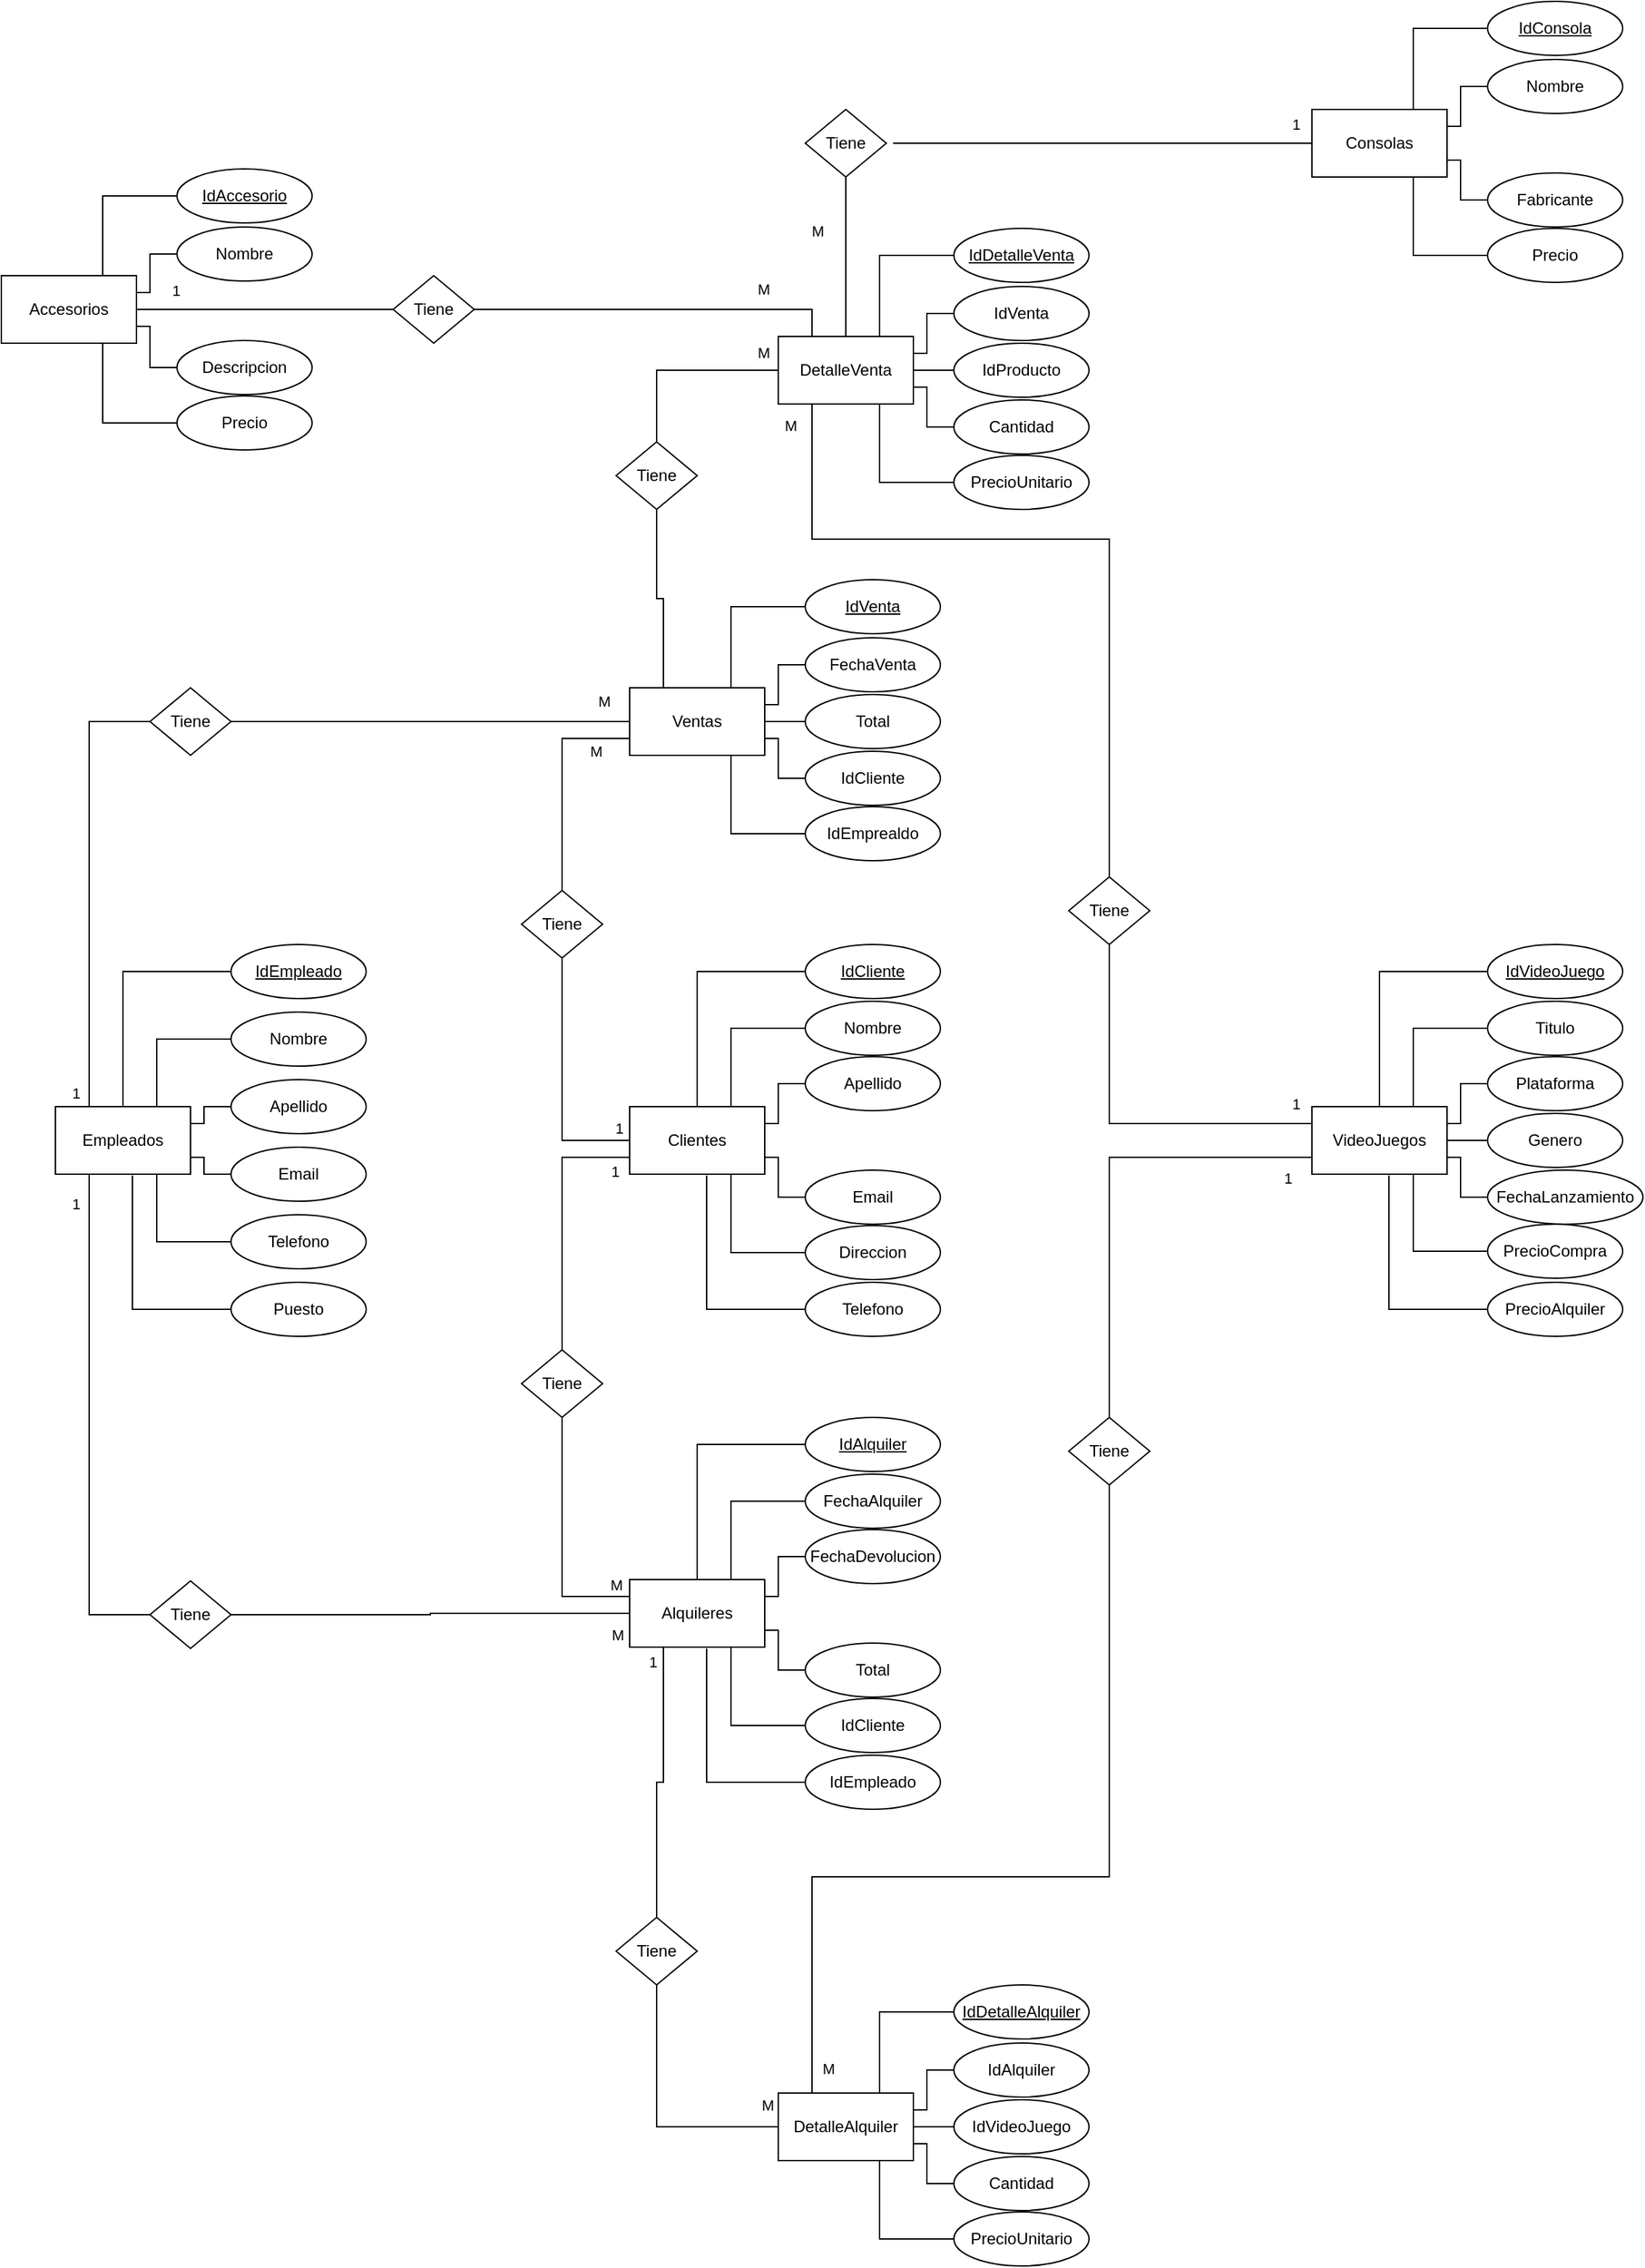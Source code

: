 <mxfile version="24.5.4" type="github">
  <diagram name="Page-1" id="HDUYternmEE53FVkPrBE">
    <mxGraphModel dx="1660" dy="2146" grid="1" gridSize="10" guides="1" tooltips="1" connect="1" arrows="1" fold="1" page="1" pageScale="1" pageWidth="850" pageHeight="1100" math="0" shadow="0">
      <root>
        <mxCell id="0" />
        <mxCell id="1" parent="0" />
        <mxCell id="rvdNsr6SjXjmo23a4Hiu-153" style="edgeStyle=orthogonalEdgeStyle;rounded=0;orthogonalLoop=1;jettySize=auto;html=1;exitX=0.25;exitY=0;exitDx=0;exitDy=0;entryX=0;entryY=0.5;entryDx=0;entryDy=0;endArrow=none;endFill=0;" edge="1" parent="1" source="rvdNsr6SjXjmo23a4Hiu-1" target="rvdNsr6SjXjmo23a4Hiu-150">
          <mxGeometry relative="1" as="geometry" />
        </mxCell>
        <mxCell id="rvdNsr6SjXjmo23a4Hiu-154" value="1" style="edgeLabel;html=1;align=center;verticalAlign=middle;resizable=0;points=[];" vertex="1" connectable="0" parent="rvdNsr6SjXjmo23a4Hiu-153">
          <mxGeometry x="-0.826" relative="1" as="geometry">
            <mxPoint x="-10" y="18" as="offset" />
          </mxGeometry>
        </mxCell>
        <mxCell id="rvdNsr6SjXjmo23a4Hiu-160" style="edgeStyle=orthogonalEdgeStyle;rounded=0;orthogonalLoop=1;jettySize=auto;html=1;exitX=0.25;exitY=1;exitDx=0;exitDy=0;entryX=0;entryY=0.5;entryDx=0;entryDy=0;endArrow=none;endFill=0;" edge="1" parent="1" source="rvdNsr6SjXjmo23a4Hiu-1" target="rvdNsr6SjXjmo23a4Hiu-159">
          <mxGeometry relative="1" as="geometry" />
        </mxCell>
        <mxCell id="rvdNsr6SjXjmo23a4Hiu-1" value="Empleados" style="html=1;dashed=0;whiteSpace=wrap;" vertex="1" parent="1">
          <mxGeometry x="300" y="38" width="100" height="50" as="geometry" />
        </mxCell>
        <mxCell id="rvdNsr6SjXjmo23a4Hiu-21" style="edgeStyle=orthogonalEdgeStyle;rounded=0;orthogonalLoop=1;jettySize=auto;html=1;exitX=0;exitY=0.5;exitDx=0;exitDy=0;endArrow=none;endFill=0;" edge="1" parent="1" source="rvdNsr6SjXjmo23a4Hiu-14" target="rvdNsr6SjXjmo23a4Hiu-1">
          <mxGeometry relative="1" as="geometry" />
        </mxCell>
        <mxCell id="rvdNsr6SjXjmo23a4Hiu-14" value="IdEmpleado" style="ellipse;whiteSpace=wrap;html=1;align=center;fontStyle=4;" vertex="1" parent="1">
          <mxGeometry x="430" y="-82" width="100" height="40" as="geometry" />
        </mxCell>
        <mxCell id="rvdNsr6SjXjmo23a4Hiu-22" style="edgeStyle=orthogonalEdgeStyle;rounded=0;orthogonalLoop=1;jettySize=auto;html=1;entryX=0.75;entryY=0;entryDx=0;entryDy=0;endArrow=none;endFill=0;" edge="1" parent="1" source="rvdNsr6SjXjmo23a4Hiu-15" target="rvdNsr6SjXjmo23a4Hiu-1">
          <mxGeometry relative="1" as="geometry" />
        </mxCell>
        <mxCell id="rvdNsr6SjXjmo23a4Hiu-15" value="Nombre" style="ellipse;whiteSpace=wrap;html=1;align=center;" vertex="1" parent="1">
          <mxGeometry x="430" y="-32" width="100" height="40" as="geometry" />
        </mxCell>
        <mxCell id="rvdNsr6SjXjmo23a4Hiu-23" style="edgeStyle=orthogonalEdgeStyle;rounded=0;orthogonalLoop=1;jettySize=auto;html=1;entryX=1;entryY=0.25;entryDx=0;entryDy=0;endArrow=none;endFill=0;" edge="1" parent="1" source="rvdNsr6SjXjmo23a4Hiu-16" target="rvdNsr6SjXjmo23a4Hiu-1">
          <mxGeometry relative="1" as="geometry" />
        </mxCell>
        <mxCell id="rvdNsr6SjXjmo23a4Hiu-16" value="Apellido" style="ellipse;whiteSpace=wrap;html=1;align=center;" vertex="1" parent="1">
          <mxGeometry x="430" y="18" width="100" height="40" as="geometry" />
        </mxCell>
        <mxCell id="rvdNsr6SjXjmo23a4Hiu-24" style="edgeStyle=orthogonalEdgeStyle;rounded=0;orthogonalLoop=1;jettySize=auto;html=1;entryX=1;entryY=0.75;entryDx=0;entryDy=0;endArrow=none;endFill=0;" edge="1" parent="1" source="rvdNsr6SjXjmo23a4Hiu-17" target="rvdNsr6SjXjmo23a4Hiu-1">
          <mxGeometry relative="1" as="geometry" />
        </mxCell>
        <mxCell id="rvdNsr6SjXjmo23a4Hiu-17" value="Email" style="ellipse;whiteSpace=wrap;html=1;align=center;" vertex="1" parent="1">
          <mxGeometry x="430" y="68" width="100" height="40" as="geometry" />
        </mxCell>
        <mxCell id="rvdNsr6SjXjmo23a4Hiu-18" value="Puesto" style="ellipse;whiteSpace=wrap;html=1;align=center;" vertex="1" parent="1">
          <mxGeometry x="430" y="168" width="100" height="40" as="geometry" />
        </mxCell>
        <mxCell id="rvdNsr6SjXjmo23a4Hiu-25" style="edgeStyle=orthogonalEdgeStyle;rounded=0;orthogonalLoop=1;jettySize=auto;html=1;entryX=0.75;entryY=1;entryDx=0;entryDy=0;endArrow=none;endFill=0;" edge="1" parent="1" source="rvdNsr6SjXjmo23a4Hiu-20" target="rvdNsr6SjXjmo23a4Hiu-1">
          <mxGeometry relative="1" as="geometry" />
        </mxCell>
        <mxCell id="rvdNsr6SjXjmo23a4Hiu-20" value="Telefono" style="ellipse;whiteSpace=wrap;html=1;align=center;" vertex="1" parent="1">
          <mxGeometry x="430" y="118" width="100" height="40" as="geometry" />
        </mxCell>
        <mxCell id="rvdNsr6SjXjmo23a4Hiu-26" style="edgeStyle=orthogonalEdgeStyle;rounded=0;orthogonalLoop=1;jettySize=auto;html=1;entryX=0.57;entryY=1.02;entryDx=0;entryDy=0;entryPerimeter=0;endArrow=none;endFill=0;" edge="1" parent="1" source="rvdNsr6SjXjmo23a4Hiu-18" target="rvdNsr6SjXjmo23a4Hiu-1">
          <mxGeometry relative="1" as="geometry" />
        </mxCell>
        <mxCell id="rvdNsr6SjXjmo23a4Hiu-138" style="edgeStyle=orthogonalEdgeStyle;rounded=0;orthogonalLoop=1;jettySize=auto;html=1;entryX=0.5;entryY=1;entryDx=0;entryDy=0;endArrow=none;endFill=0;" edge="1" parent="1" source="rvdNsr6SjXjmo23a4Hiu-27" target="rvdNsr6SjXjmo23a4Hiu-136">
          <mxGeometry relative="1" as="geometry" />
        </mxCell>
        <mxCell id="rvdNsr6SjXjmo23a4Hiu-144" style="edgeStyle=orthogonalEdgeStyle;rounded=0;orthogonalLoop=1;jettySize=auto;html=1;entryX=0.5;entryY=0;entryDx=0;entryDy=0;endArrow=none;endFill=0;exitX=0;exitY=0.75;exitDx=0;exitDy=0;" edge="1" parent="1" source="rvdNsr6SjXjmo23a4Hiu-27" target="rvdNsr6SjXjmo23a4Hiu-143">
          <mxGeometry relative="1" as="geometry" />
        </mxCell>
        <mxCell id="rvdNsr6SjXjmo23a4Hiu-146" value="&lt;div&gt;1&lt;/div&gt;" style="edgeLabel;html=1;align=center;verticalAlign=middle;resizable=0;points=[];" vertex="1" connectable="0" parent="rvdNsr6SjXjmo23a4Hiu-144">
          <mxGeometry x="-0.738" y="2" relative="1" as="geometry">
            <mxPoint x="17" y="-24" as="offset" />
          </mxGeometry>
        </mxCell>
        <mxCell id="rvdNsr6SjXjmo23a4Hiu-27" value="Clientes" style="html=1;dashed=0;whiteSpace=wrap;" vertex="1" parent="1">
          <mxGeometry x="725" y="38" width="100" height="50" as="geometry" />
        </mxCell>
        <mxCell id="rvdNsr6SjXjmo23a4Hiu-28" style="edgeStyle=orthogonalEdgeStyle;rounded=0;orthogonalLoop=1;jettySize=auto;html=1;exitX=0;exitY=0.5;exitDx=0;exitDy=0;endArrow=none;endFill=0;" edge="1" parent="1" source="rvdNsr6SjXjmo23a4Hiu-29" target="rvdNsr6SjXjmo23a4Hiu-27">
          <mxGeometry relative="1" as="geometry" />
        </mxCell>
        <mxCell id="rvdNsr6SjXjmo23a4Hiu-29" value="IdCliente" style="ellipse;whiteSpace=wrap;html=1;align=center;fontStyle=4;" vertex="1" parent="1">
          <mxGeometry x="855" y="-82" width="100" height="40" as="geometry" />
        </mxCell>
        <mxCell id="rvdNsr6SjXjmo23a4Hiu-30" style="edgeStyle=orthogonalEdgeStyle;rounded=0;orthogonalLoop=1;jettySize=auto;html=1;entryX=0.75;entryY=0;entryDx=0;entryDy=0;endArrow=none;endFill=0;" edge="1" parent="1" source="rvdNsr6SjXjmo23a4Hiu-31" target="rvdNsr6SjXjmo23a4Hiu-27">
          <mxGeometry relative="1" as="geometry" />
        </mxCell>
        <mxCell id="rvdNsr6SjXjmo23a4Hiu-31" value="Nombre" style="ellipse;whiteSpace=wrap;html=1;align=center;" vertex="1" parent="1">
          <mxGeometry x="855" y="-40" width="100" height="40" as="geometry" />
        </mxCell>
        <mxCell id="rvdNsr6SjXjmo23a4Hiu-32" style="edgeStyle=orthogonalEdgeStyle;rounded=0;orthogonalLoop=1;jettySize=auto;html=1;entryX=1;entryY=0.25;entryDx=0;entryDy=0;endArrow=none;endFill=0;" edge="1" parent="1" source="rvdNsr6SjXjmo23a4Hiu-33" target="rvdNsr6SjXjmo23a4Hiu-27">
          <mxGeometry relative="1" as="geometry" />
        </mxCell>
        <mxCell id="rvdNsr6SjXjmo23a4Hiu-33" value="Apellido" style="ellipse;whiteSpace=wrap;html=1;align=center;" vertex="1" parent="1">
          <mxGeometry x="855" y="1" width="100" height="40" as="geometry" />
        </mxCell>
        <mxCell id="rvdNsr6SjXjmo23a4Hiu-34" style="edgeStyle=orthogonalEdgeStyle;rounded=0;orthogonalLoop=1;jettySize=auto;html=1;entryX=1;entryY=0.75;entryDx=0;entryDy=0;endArrow=none;endFill=0;" edge="1" parent="1" source="rvdNsr6SjXjmo23a4Hiu-35" target="rvdNsr6SjXjmo23a4Hiu-27">
          <mxGeometry relative="1" as="geometry" />
        </mxCell>
        <mxCell id="rvdNsr6SjXjmo23a4Hiu-35" value="Email" style="ellipse;whiteSpace=wrap;html=1;align=center;" vertex="1" parent="1">
          <mxGeometry x="855" y="85" width="100" height="40" as="geometry" />
        </mxCell>
        <mxCell id="rvdNsr6SjXjmo23a4Hiu-36" value="Telefono" style="ellipse;whiteSpace=wrap;html=1;align=center;" vertex="1" parent="1">
          <mxGeometry x="855" y="168" width="100" height="40" as="geometry" />
        </mxCell>
        <mxCell id="rvdNsr6SjXjmo23a4Hiu-37" style="edgeStyle=orthogonalEdgeStyle;rounded=0;orthogonalLoop=1;jettySize=auto;html=1;entryX=0.75;entryY=1;entryDx=0;entryDy=0;endArrow=none;endFill=0;" edge="1" parent="1" source="rvdNsr6SjXjmo23a4Hiu-38" target="rvdNsr6SjXjmo23a4Hiu-27">
          <mxGeometry relative="1" as="geometry" />
        </mxCell>
        <mxCell id="rvdNsr6SjXjmo23a4Hiu-38" value="Direccion" style="ellipse;whiteSpace=wrap;html=1;align=center;" vertex="1" parent="1">
          <mxGeometry x="855" y="126" width="100" height="40" as="geometry" />
        </mxCell>
        <mxCell id="rvdNsr6SjXjmo23a4Hiu-39" style="edgeStyle=orthogonalEdgeStyle;rounded=0;orthogonalLoop=1;jettySize=auto;html=1;entryX=0.57;entryY=1.02;entryDx=0;entryDy=0;entryPerimeter=0;endArrow=none;endFill=0;" edge="1" parent="1" source="rvdNsr6SjXjmo23a4Hiu-36" target="rvdNsr6SjXjmo23a4Hiu-27">
          <mxGeometry relative="1" as="geometry" />
        </mxCell>
        <mxCell id="rvdNsr6SjXjmo23a4Hiu-188" style="edgeStyle=orthogonalEdgeStyle;rounded=0;orthogonalLoop=1;jettySize=auto;html=1;exitX=0;exitY=0.75;exitDx=0;exitDy=0;entryX=0.5;entryY=0;entryDx=0;entryDy=0;endArrow=none;endFill=0;" edge="1" parent="1" source="rvdNsr6SjXjmo23a4Hiu-47" target="rvdNsr6SjXjmo23a4Hiu-186">
          <mxGeometry relative="1" as="geometry" />
        </mxCell>
        <mxCell id="rvdNsr6SjXjmo23a4Hiu-189" style="edgeStyle=orthogonalEdgeStyle;rounded=0;orthogonalLoop=1;jettySize=auto;html=1;exitX=0;exitY=0.25;exitDx=0;exitDy=0;entryX=0.5;entryY=1;entryDx=0;entryDy=0;endArrow=none;endFill=0;" edge="1" parent="1" source="rvdNsr6SjXjmo23a4Hiu-47" target="rvdNsr6SjXjmo23a4Hiu-185">
          <mxGeometry relative="1" as="geometry" />
        </mxCell>
        <mxCell id="rvdNsr6SjXjmo23a4Hiu-47" value="VideoJuegos" style="html=1;dashed=0;whiteSpace=wrap;" vertex="1" parent="1">
          <mxGeometry x="1230" y="38" width="100" height="50" as="geometry" />
        </mxCell>
        <mxCell id="rvdNsr6SjXjmo23a4Hiu-48" style="edgeStyle=orthogonalEdgeStyle;rounded=0;orthogonalLoop=1;jettySize=auto;html=1;exitX=0;exitY=0.5;exitDx=0;exitDy=0;endArrow=none;endFill=0;" edge="1" parent="1" source="rvdNsr6SjXjmo23a4Hiu-49" target="rvdNsr6SjXjmo23a4Hiu-47">
          <mxGeometry relative="1" as="geometry" />
        </mxCell>
        <mxCell id="rvdNsr6SjXjmo23a4Hiu-49" value="IdVideoJuego" style="ellipse;whiteSpace=wrap;html=1;align=center;fontStyle=4;" vertex="1" parent="1">
          <mxGeometry x="1360" y="-82" width="100" height="40" as="geometry" />
        </mxCell>
        <mxCell id="rvdNsr6SjXjmo23a4Hiu-50" style="edgeStyle=orthogonalEdgeStyle;rounded=0;orthogonalLoop=1;jettySize=auto;html=1;entryX=0.75;entryY=0;entryDx=0;entryDy=0;endArrow=none;endFill=0;" edge="1" parent="1" source="rvdNsr6SjXjmo23a4Hiu-51" target="rvdNsr6SjXjmo23a4Hiu-47">
          <mxGeometry relative="1" as="geometry" />
        </mxCell>
        <mxCell id="rvdNsr6SjXjmo23a4Hiu-51" value="Titulo" style="ellipse;whiteSpace=wrap;html=1;align=center;" vertex="1" parent="1">
          <mxGeometry x="1360" y="-40" width="100" height="40" as="geometry" />
        </mxCell>
        <mxCell id="rvdNsr6SjXjmo23a4Hiu-52" style="edgeStyle=orthogonalEdgeStyle;rounded=0;orthogonalLoop=1;jettySize=auto;html=1;entryX=1;entryY=0.25;entryDx=0;entryDy=0;endArrow=none;endFill=0;" edge="1" parent="1" source="rvdNsr6SjXjmo23a4Hiu-53" target="rvdNsr6SjXjmo23a4Hiu-47">
          <mxGeometry relative="1" as="geometry" />
        </mxCell>
        <mxCell id="rvdNsr6SjXjmo23a4Hiu-53" value="Plataforma" style="ellipse;whiteSpace=wrap;html=1;align=center;" vertex="1" parent="1">
          <mxGeometry x="1360" y="1" width="100" height="40" as="geometry" />
        </mxCell>
        <mxCell id="rvdNsr6SjXjmo23a4Hiu-54" style="edgeStyle=orthogonalEdgeStyle;rounded=0;orthogonalLoop=1;jettySize=auto;html=1;entryX=1;entryY=0.75;entryDx=0;entryDy=0;endArrow=none;endFill=0;" edge="1" parent="1" source="rvdNsr6SjXjmo23a4Hiu-55" target="rvdNsr6SjXjmo23a4Hiu-47">
          <mxGeometry relative="1" as="geometry" />
        </mxCell>
        <mxCell id="rvdNsr6SjXjmo23a4Hiu-55" value="FechaLanzamiento" style="ellipse;whiteSpace=wrap;html=1;align=center;" vertex="1" parent="1">
          <mxGeometry x="1360" y="85" width="115" height="40" as="geometry" />
        </mxCell>
        <mxCell id="rvdNsr6SjXjmo23a4Hiu-56" value="PrecioAlquiler" style="ellipse;whiteSpace=wrap;html=1;align=center;" vertex="1" parent="1">
          <mxGeometry x="1360" y="168" width="100" height="40" as="geometry" />
        </mxCell>
        <mxCell id="rvdNsr6SjXjmo23a4Hiu-57" style="edgeStyle=orthogonalEdgeStyle;rounded=0;orthogonalLoop=1;jettySize=auto;html=1;entryX=0.75;entryY=1;entryDx=0;entryDy=0;endArrow=none;endFill=0;" edge="1" parent="1" source="rvdNsr6SjXjmo23a4Hiu-58" target="rvdNsr6SjXjmo23a4Hiu-47">
          <mxGeometry relative="1" as="geometry" />
        </mxCell>
        <mxCell id="rvdNsr6SjXjmo23a4Hiu-58" value="PrecioCompra" style="ellipse;whiteSpace=wrap;html=1;align=center;" vertex="1" parent="1">
          <mxGeometry x="1360" y="125" width="100" height="40" as="geometry" />
        </mxCell>
        <mxCell id="rvdNsr6SjXjmo23a4Hiu-59" style="edgeStyle=orthogonalEdgeStyle;rounded=0;orthogonalLoop=1;jettySize=auto;html=1;entryX=0.57;entryY=1.02;entryDx=0;entryDy=0;entryPerimeter=0;endArrow=none;endFill=0;" edge="1" parent="1" source="rvdNsr6SjXjmo23a4Hiu-56" target="rvdNsr6SjXjmo23a4Hiu-47">
          <mxGeometry relative="1" as="geometry" />
        </mxCell>
        <mxCell id="rvdNsr6SjXjmo23a4Hiu-61" style="edgeStyle=orthogonalEdgeStyle;rounded=0;orthogonalLoop=1;jettySize=auto;html=1;entryX=1;entryY=0.5;entryDx=0;entryDy=0;endArrow=none;endFill=0;" edge="1" parent="1" source="rvdNsr6SjXjmo23a4Hiu-60" target="rvdNsr6SjXjmo23a4Hiu-47">
          <mxGeometry relative="1" as="geometry" />
        </mxCell>
        <mxCell id="rvdNsr6SjXjmo23a4Hiu-60" value="Genero" style="ellipse;whiteSpace=wrap;html=1;align=center;" vertex="1" parent="1">
          <mxGeometry x="1360" y="43" width="100" height="40" as="geometry" />
        </mxCell>
        <mxCell id="rvdNsr6SjXjmo23a4Hiu-201" style="edgeStyle=orthogonalEdgeStyle;rounded=0;orthogonalLoop=1;jettySize=auto;html=1;endArrow=none;endFill=0;" edge="1" parent="1" source="rvdNsr6SjXjmo23a4Hiu-62">
          <mxGeometry relative="1" as="geometry">
            <mxPoint x="920" y="-675.0" as="targetPoint" />
          </mxGeometry>
        </mxCell>
        <mxCell id="rvdNsr6SjXjmo23a4Hiu-62" value="Consolas" style="html=1;dashed=0;whiteSpace=wrap;" vertex="1" parent="1">
          <mxGeometry x="1230" y="-700" width="100" height="50" as="geometry" />
        </mxCell>
        <mxCell id="rvdNsr6SjXjmo23a4Hiu-67" style="edgeStyle=orthogonalEdgeStyle;rounded=0;orthogonalLoop=1;jettySize=auto;html=1;entryX=1;entryY=0.25;entryDx=0;entryDy=0;endArrow=none;endFill=0;" edge="1" parent="1" source="rvdNsr6SjXjmo23a4Hiu-68" target="rvdNsr6SjXjmo23a4Hiu-62">
          <mxGeometry relative="1" as="geometry" />
        </mxCell>
        <mxCell id="rvdNsr6SjXjmo23a4Hiu-68" value="Nombre" style="ellipse;whiteSpace=wrap;html=1;align=center;" vertex="1" parent="1">
          <mxGeometry x="1360" y="-737" width="100" height="40" as="geometry" />
        </mxCell>
        <mxCell id="rvdNsr6SjXjmo23a4Hiu-69" style="edgeStyle=orthogonalEdgeStyle;rounded=0;orthogonalLoop=1;jettySize=auto;html=1;entryX=1;entryY=0.75;entryDx=0;entryDy=0;endArrow=none;endFill=0;" edge="1" parent="1" source="rvdNsr6SjXjmo23a4Hiu-70" target="rvdNsr6SjXjmo23a4Hiu-62">
          <mxGeometry relative="1" as="geometry" />
        </mxCell>
        <mxCell id="rvdNsr6SjXjmo23a4Hiu-70" value="Fabricante" style="ellipse;whiteSpace=wrap;html=1;align=center;" vertex="1" parent="1">
          <mxGeometry x="1360" y="-653" width="100" height="40" as="geometry" />
        </mxCell>
        <mxCell id="rvdNsr6SjXjmo23a4Hiu-72" style="edgeStyle=orthogonalEdgeStyle;rounded=0;orthogonalLoop=1;jettySize=auto;html=1;entryX=0.75;entryY=1;entryDx=0;entryDy=0;endArrow=none;endFill=0;" edge="1" parent="1" source="rvdNsr6SjXjmo23a4Hiu-73" target="rvdNsr6SjXjmo23a4Hiu-62">
          <mxGeometry relative="1" as="geometry" />
        </mxCell>
        <mxCell id="rvdNsr6SjXjmo23a4Hiu-73" value="Precio" style="ellipse;whiteSpace=wrap;html=1;align=center;" vertex="1" parent="1">
          <mxGeometry x="1360" y="-612" width="100" height="40" as="geometry" />
        </mxCell>
        <mxCell id="rvdNsr6SjXjmo23a4Hiu-78" style="edgeStyle=orthogonalEdgeStyle;rounded=0;orthogonalLoop=1;jettySize=auto;html=1;entryX=0.75;entryY=0;entryDx=0;entryDy=0;endArrow=none;endFill=0;" edge="1" parent="1" source="rvdNsr6SjXjmo23a4Hiu-77" target="rvdNsr6SjXjmo23a4Hiu-62">
          <mxGeometry relative="1" as="geometry" />
        </mxCell>
        <mxCell id="rvdNsr6SjXjmo23a4Hiu-77" value="IdConsola" style="ellipse;whiteSpace=wrap;html=1;align=center;fontStyle=4;" vertex="1" parent="1">
          <mxGeometry x="1360" y="-780" width="100" height="40" as="geometry" />
        </mxCell>
        <mxCell id="rvdNsr6SjXjmo23a4Hiu-199" style="edgeStyle=orthogonalEdgeStyle;rounded=0;orthogonalLoop=1;jettySize=auto;html=1;exitX=1;exitY=0.5;exitDx=0;exitDy=0;entryX=0;entryY=0.5;entryDx=0;entryDy=0;endArrow=none;endFill=0;" edge="1" parent="1" source="rvdNsr6SjXjmo23a4Hiu-79" target="rvdNsr6SjXjmo23a4Hiu-196">
          <mxGeometry relative="1" as="geometry" />
        </mxCell>
        <mxCell id="rvdNsr6SjXjmo23a4Hiu-79" value="Accesorios" style="html=1;dashed=0;whiteSpace=wrap;" vertex="1" parent="1">
          <mxGeometry x="260" y="-577" width="100" height="50" as="geometry" />
        </mxCell>
        <mxCell id="rvdNsr6SjXjmo23a4Hiu-80" style="edgeStyle=orthogonalEdgeStyle;rounded=0;orthogonalLoop=1;jettySize=auto;html=1;entryX=1;entryY=0.25;entryDx=0;entryDy=0;endArrow=none;endFill=0;" edge="1" parent="1" source="rvdNsr6SjXjmo23a4Hiu-81" target="rvdNsr6SjXjmo23a4Hiu-79">
          <mxGeometry relative="1" as="geometry" />
        </mxCell>
        <mxCell id="rvdNsr6SjXjmo23a4Hiu-81" value="Nombre" style="ellipse;whiteSpace=wrap;html=1;align=center;" vertex="1" parent="1">
          <mxGeometry x="390" y="-613" width="100" height="40" as="geometry" />
        </mxCell>
        <mxCell id="rvdNsr6SjXjmo23a4Hiu-82" style="edgeStyle=orthogonalEdgeStyle;rounded=0;orthogonalLoop=1;jettySize=auto;html=1;entryX=1;entryY=0.75;entryDx=0;entryDy=0;endArrow=none;endFill=0;" edge="1" parent="1" source="rvdNsr6SjXjmo23a4Hiu-83" target="rvdNsr6SjXjmo23a4Hiu-79">
          <mxGeometry relative="1" as="geometry" />
        </mxCell>
        <mxCell id="rvdNsr6SjXjmo23a4Hiu-83" value="Descripcion" style="ellipse;whiteSpace=wrap;html=1;align=center;" vertex="1" parent="1">
          <mxGeometry x="390" y="-529" width="100" height="40" as="geometry" />
        </mxCell>
        <mxCell id="rvdNsr6SjXjmo23a4Hiu-84" style="edgeStyle=orthogonalEdgeStyle;rounded=0;orthogonalLoop=1;jettySize=auto;html=1;entryX=0.75;entryY=1;entryDx=0;entryDy=0;endArrow=none;endFill=0;" edge="1" parent="1" source="rvdNsr6SjXjmo23a4Hiu-85" target="rvdNsr6SjXjmo23a4Hiu-79">
          <mxGeometry relative="1" as="geometry" />
        </mxCell>
        <mxCell id="rvdNsr6SjXjmo23a4Hiu-85" value="Precio" style="ellipse;whiteSpace=wrap;html=1;align=center;" vertex="1" parent="1">
          <mxGeometry x="390" y="-488" width="100" height="40" as="geometry" />
        </mxCell>
        <mxCell id="rvdNsr6SjXjmo23a4Hiu-86" style="edgeStyle=orthogonalEdgeStyle;rounded=0;orthogonalLoop=1;jettySize=auto;html=1;entryX=0.75;entryY=0;entryDx=0;entryDy=0;endArrow=none;endFill=0;" edge="1" parent="1" source="rvdNsr6SjXjmo23a4Hiu-87" target="rvdNsr6SjXjmo23a4Hiu-79">
          <mxGeometry relative="1" as="geometry" />
        </mxCell>
        <mxCell id="rvdNsr6SjXjmo23a4Hiu-87" value="IdAccesorio" style="ellipse;whiteSpace=wrap;html=1;align=center;fontStyle=4;" vertex="1" parent="1">
          <mxGeometry x="390" y="-656" width="100" height="40" as="geometry" />
        </mxCell>
        <mxCell id="rvdNsr6SjXjmo23a4Hiu-137" style="edgeStyle=orthogonalEdgeStyle;rounded=0;orthogonalLoop=1;jettySize=auto;html=1;entryX=0.5;entryY=0;entryDx=0;entryDy=0;endArrow=none;endFill=0;exitX=0;exitY=0.75;exitDx=0;exitDy=0;" edge="1" parent="1" source="rvdNsr6SjXjmo23a4Hiu-88" target="rvdNsr6SjXjmo23a4Hiu-136">
          <mxGeometry relative="1" as="geometry" />
        </mxCell>
        <mxCell id="rvdNsr6SjXjmo23a4Hiu-151" style="edgeStyle=orthogonalEdgeStyle;rounded=0;orthogonalLoop=1;jettySize=auto;html=1;entryX=1;entryY=0.5;entryDx=0;entryDy=0;endArrow=none;endFill=0;" edge="1" parent="1" source="rvdNsr6SjXjmo23a4Hiu-88" target="rvdNsr6SjXjmo23a4Hiu-150">
          <mxGeometry relative="1" as="geometry" />
        </mxCell>
        <mxCell id="rvdNsr6SjXjmo23a4Hiu-152" value="M" style="edgeLabel;html=1;align=center;verticalAlign=middle;resizable=0;points=[];" vertex="1" connectable="0" parent="rvdNsr6SjXjmo23a4Hiu-151">
          <mxGeometry x="-0.826" y="2" relative="1" as="geometry">
            <mxPoint x="6" y="-17" as="offset" />
          </mxGeometry>
        </mxCell>
        <mxCell id="rvdNsr6SjXjmo23a4Hiu-165" style="edgeStyle=orthogonalEdgeStyle;rounded=0;orthogonalLoop=1;jettySize=auto;html=1;exitX=0.25;exitY=0;exitDx=0;exitDy=0;entryX=0.5;entryY=1;entryDx=0;entryDy=0;endArrow=none;endFill=0;" edge="1" parent="1" source="rvdNsr6SjXjmo23a4Hiu-88" target="rvdNsr6SjXjmo23a4Hiu-164">
          <mxGeometry relative="1" as="geometry" />
        </mxCell>
        <mxCell id="rvdNsr6SjXjmo23a4Hiu-88" value="Ventas" style="html=1;dashed=0;whiteSpace=wrap;" vertex="1" parent="1">
          <mxGeometry x="725" y="-272" width="100" height="50" as="geometry" />
        </mxCell>
        <mxCell id="rvdNsr6SjXjmo23a4Hiu-89" style="edgeStyle=orthogonalEdgeStyle;rounded=0;orthogonalLoop=1;jettySize=auto;html=1;entryX=1;entryY=0.25;entryDx=0;entryDy=0;endArrow=none;endFill=0;" edge="1" parent="1" source="rvdNsr6SjXjmo23a4Hiu-90" target="rvdNsr6SjXjmo23a4Hiu-88">
          <mxGeometry relative="1" as="geometry" />
        </mxCell>
        <mxCell id="rvdNsr6SjXjmo23a4Hiu-90" value="FechaVenta" style="ellipse;whiteSpace=wrap;html=1;align=center;" vertex="1" parent="1">
          <mxGeometry x="855" y="-309" width="100" height="40" as="geometry" />
        </mxCell>
        <mxCell id="rvdNsr6SjXjmo23a4Hiu-91" style="edgeStyle=orthogonalEdgeStyle;rounded=0;orthogonalLoop=1;jettySize=auto;html=1;entryX=1;entryY=0.75;entryDx=0;entryDy=0;endArrow=none;endFill=0;" edge="1" parent="1" source="rvdNsr6SjXjmo23a4Hiu-92" target="rvdNsr6SjXjmo23a4Hiu-88">
          <mxGeometry relative="1" as="geometry" />
        </mxCell>
        <mxCell id="rvdNsr6SjXjmo23a4Hiu-92" value="IdCliente" style="ellipse;whiteSpace=wrap;html=1;align=center;" vertex="1" parent="1">
          <mxGeometry x="855" y="-225" width="100" height="40" as="geometry" />
        </mxCell>
        <mxCell id="rvdNsr6SjXjmo23a4Hiu-93" style="edgeStyle=orthogonalEdgeStyle;rounded=0;orthogonalLoop=1;jettySize=auto;html=1;entryX=0.75;entryY=1;entryDx=0;entryDy=0;endArrow=none;endFill=0;" edge="1" parent="1" source="rvdNsr6SjXjmo23a4Hiu-94" target="rvdNsr6SjXjmo23a4Hiu-88">
          <mxGeometry relative="1" as="geometry" />
        </mxCell>
        <mxCell id="rvdNsr6SjXjmo23a4Hiu-94" value="IdEmprealdo" style="ellipse;whiteSpace=wrap;html=1;align=center;" vertex="1" parent="1">
          <mxGeometry x="855" y="-184" width="100" height="40" as="geometry" />
        </mxCell>
        <mxCell id="rvdNsr6SjXjmo23a4Hiu-95" style="edgeStyle=orthogonalEdgeStyle;rounded=0;orthogonalLoop=1;jettySize=auto;html=1;entryX=0.75;entryY=0;entryDx=0;entryDy=0;endArrow=none;endFill=0;" edge="1" parent="1" source="rvdNsr6SjXjmo23a4Hiu-96" target="rvdNsr6SjXjmo23a4Hiu-88">
          <mxGeometry relative="1" as="geometry" />
        </mxCell>
        <mxCell id="rvdNsr6SjXjmo23a4Hiu-96" value="IdVenta" style="ellipse;whiteSpace=wrap;html=1;align=center;fontStyle=4;" vertex="1" parent="1">
          <mxGeometry x="855" y="-352" width="100" height="40" as="geometry" />
        </mxCell>
        <mxCell id="rvdNsr6SjXjmo23a4Hiu-100" style="edgeStyle=orthogonalEdgeStyle;rounded=0;orthogonalLoop=1;jettySize=auto;html=1;entryX=1;entryY=0.5;entryDx=0;entryDy=0;endArrow=none;endFill=0;" edge="1" parent="1" source="rvdNsr6SjXjmo23a4Hiu-97" target="rvdNsr6SjXjmo23a4Hiu-88">
          <mxGeometry relative="1" as="geometry" />
        </mxCell>
        <mxCell id="rvdNsr6SjXjmo23a4Hiu-97" value="Total" style="ellipse;whiteSpace=wrap;html=1;align=center;" vertex="1" parent="1">
          <mxGeometry x="855" y="-267" width="100" height="40" as="geometry" />
        </mxCell>
        <mxCell id="rvdNsr6SjXjmo23a4Hiu-147" style="edgeStyle=orthogonalEdgeStyle;rounded=0;orthogonalLoop=1;jettySize=auto;html=1;entryX=0.5;entryY=1;entryDx=0;entryDy=0;endArrow=none;endFill=0;exitX=0;exitY=0.25;exitDx=0;exitDy=0;" edge="1" parent="1" source="rvdNsr6SjXjmo23a4Hiu-101" target="rvdNsr6SjXjmo23a4Hiu-143">
          <mxGeometry relative="1" as="geometry" />
        </mxCell>
        <mxCell id="rvdNsr6SjXjmo23a4Hiu-148" value="M" style="edgeLabel;html=1;align=center;verticalAlign=middle;resizable=0;points=[];" vertex="1" connectable="0" parent="rvdNsr6SjXjmo23a4Hiu-147">
          <mxGeometry x="-0.798" y="4" relative="1" as="geometry">
            <mxPoint x="8" y="-13" as="offset" />
          </mxGeometry>
        </mxCell>
        <mxCell id="rvdNsr6SjXjmo23a4Hiu-181" style="edgeStyle=orthogonalEdgeStyle;rounded=0;orthogonalLoop=1;jettySize=auto;html=1;exitX=0.25;exitY=1;exitDx=0;exitDy=0;entryX=0.5;entryY=0;entryDx=0;entryDy=0;endArrow=none;endFill=0;" edge="1" parent="1" source="rvdNsr6SjXjmo23a4Hiu-101" target="rvdNsr6SjXjmo23a4Hiu-180">
          <mxGeometry relative="1" as="geometry" />
        </mxCell>
        <mxCell id="rvdNsr6SjXjmo23a4Hiu-101" value="Alquileres" style="html=1;dashed=0;whiteSpace=wrap;" vertex="1" parent="1">
          <mxGeometry x="725" y="388" width="100" height="50" as="geometry" />
        </mxCell>
        <mxCell id="rvdNsr6SjXjmo23a4Hiu-102" style="edgeStyle=orthogonalEdgeStyle;rounded=0;orthogonalLoop=1;jettySize=auto;html=1;exitX=0;exitY=0.5;exitDx=0;exitDy=0;endArrow=none;endFill=0;" edge="1" parent="1" source="rvdNsr6SjXjmo23a4Hiu-103" target="rvdNsr6SjXjmo23a4Hiu-101">
          <mxGeometry relative="1" as="geometry" />
        </mxCell>
        <mxCell id="rvdNsr6SjXjmo23a4Hiu-103" value="IdAlquiler" style="ellipse;whiteSpace=wrap;html=1;align=center;fontStyle=4;" vertex="1" parent="1">
          <mxGeometry x="855" y="268" width="100" height="40" as="geometry" />
        </mxCell>
        <mxCell id="rvdNsr6SjXjmo23a4Hiu-104" style="edgeStyle=orthogonalEdgeStyle;rounded=0;orthogonalLoop=1;jettySize=auto;html=1;entryX=0.75;entryY=0;entryDx=0;entryDy=0;endArrow=none;endFill=0;" edge="1" parent="1" source="rvdNsr6SjXjmo23a4Hiu-105" target="rvdNsr6SjXjmo23a4Hiu-101">
          <mxGeometry relative="1" as="geometry" />
        </mxCell>
        <mxCell id="rvdNsr6SjXjmo23a4Hiu-105" value="FechaAlquiler" style="ellipse;whiteSpace=wrap;html=1;align=center;" vertex="1" parent="1">
          <mxGeometry x="855" y="310" width="100" height="40" as="geometry" />
        </mxCell>
        <mxCell id="rvdNsr6SjXjmo23a4Hiu-106" style="edgeStyle=orthogonalEdgeStyle;rounded=0;orthogonalLoop=1;jettySize=auto;html=1;entryX=1;entryY=0.25;entryDx=0;entryDy=0;endArrow=none;endFill=0;" edge="1" parent="1" source="rvdNsr6SjXjmo23a4Hiu-107" target="rvdNsr6SjXjmo23a4Hiu-101">
          <mxGeometry relative="1" as="geometry" />
        </mxCell>
        <mxCell id="rvdNsr6SjXjmo23a4Hiu-107" value="FechaDevolucion" style="ellipse;whiteSpace=wrap;html=1;align=center;" vertex="1" parent="1">
          <mxGeometry x="855" y="351" width="100" height="40" as="geometry" />
        </mxCell>
        <mxCell id="rvdNsr6SjXjmo23a4Hiu-108" style="edgeStyle=orthogonalEdgeStyle;rounded=0;orthogonalLoop=1;jettySize=auto;html=1;entryX=1;entryY=0.75;entryDx=0;entryDy=0;endArrow=none;endFill=0;" edge="1" parent="1" source="rvdNsr6SjXjmo23a4Hiu-109" target="rvdNsr6SjXjmo23a4Hiu-101">
          <mxGeometry relative="1" as="geometry" />
        </mxCell>
        <mxCell id="rvdNsr6SjXjmo23a4Hiu-109" value="Total" style="ellipse;whiteSpace=wrap;html=1;align=center;" vertex="1" parent="1">
          <mxGeometry x="855" y="435" width="100" height="40" as="geometry" />
        </mxCell>
        <mxCell id="rvdNsr6SjXjmo23a4Hiu-110" value="IdEmpleado" style="ellipse;whiteSpace=wrap;html=1;align=center;" vertex="1" parent="1">
          <mxGeometry x="855" y="518" width="100" height="40" as="geometry" />
        </mxCell>
        <mxCell id="rvdNsr6SjXjmo23a4Hiu-111" style="edgeStyle=orthogonalEdgeStyle;rounded=0;orthogonalLoop=1;jettySize=auto;html=1;entryX=0.75;entryY=1;entryDx=0;entryDy=0;endArrow=none;endFill=0;" edge="1" parent="1" source="rvdNsr6SjXjmo23a4Hiu-112" target="rvdNsr6SjXjmo23a4Hiu-101">
          <mxGeometry relative="1" as="geometry" />
        </mxCell>
        <mxCell id="rvdNsr6SjXjmo23a4Hiu-112" value="IdCliente" style="ellipse;whiteSpace=wrap;html=1;align=center;" vertex="1" parent="1">
          <mxGeometry x="855" y="476" width="100" height="40" as="geometry" />
        </mxCell>
        <mxCell id="rvdNsr6SjXjmo23a4Hiu-113" style="edgeStyle=orthogonalEdgeStyle;rounded=0;orthogonalLoop=1;jettySize=auto;html=1;entryX=0.57;entryY=1.02;entryDx=0;entryDy=0;entryPerimeter=0;endArrow=none;endFill=0;" edge="1" parent="1" source="rvdNsr6SjXjmo23a4Hiu-110" target="rvdNsr6SjXjmo23a4Hiu-101">
          <mxGeometry relative="1" as="geometry" />
        </mxCell>
        <mxCell id="rvdNsr6SjXjmo23a4Hiu-166" style="edgeStyle=orthogonalEdgeStyle;rounded=0;orthogonalLoop=1;jettySize=auto;html=1;entryX=0.5;entryY=0;entryDx=0;entryDy=0;endArrow=none;endFill=0;" edge="1" parent="1" source="rvdNsr6SjXjmo23a4Hiu-114" target="rvdNsr6SjXjmo23a4Hiu-164">
          <mxGeometry relative="1" as="geometry" />
        </mxCell>
        <mxCell id="rvdNsr6SjXjmo23a4Hiu-190" style="edgeStyle=orthogonalEdgeStyle;rounded=0;orthogonalLoop=1;jettySize=auto;html=1;exitX=0.25;exitY=1;exitDx=0;exitDy=0;entryX=0.5;entryY=0;entryDx=0;entryDy=0;endArrow=none;endFill=0;" edge="1" parent="1" source="rvdNsr6SjXjmo23a4Hiu-114" target="rvdNsr6SjXjmo23a4Hiu-185">
          <mxGeometry relative="1" as="geometry">
            <Array as="points">
              <mxPoint x="860" y="-382" />
              <mxPoint x="1080" y="-382" />
            </Array>
          </mxGeometry>
        </mxCell>
        <mxCell id="rvdNsr6SjXjmo23a4Hiu-198" style="edgeStyle=orthogonalEdgeStyle;rounded=0;orthogonalLoop=1;jettySize=auto;html=1;exitX=0.25;exitY=0;exitDx=0;exitDy=0;entryX=1;entryY=0.5;entryDx=0;entryDy=0;endArrow=none;endFill=0;" edge="1" parent="1" source="rvdNsr6SjXjmo23a4Hiu-114" target="rvdNsr6SjXjmo23a4Hiu-196">
          <mxGeometry relative="1" as="geometry" />
        </mxCell>
        <mxCell id="rvdNsr6SjXjmo23a4Hiu-200" style="edgeStyle=orthogonalEdgeStyle;rounded=0;orthogonalLoop=1;jettySize=auto;html=1;exitX=0.5;exitY=0;exitDx=0;exitDy=0;endArrow=none;endFill=0;" edge="1" parent="1" source="rvdNsr6SjXjmo23a4Hiu-114" target="rvdNsr6SjXjmo23a4Hiu-197">
          <mxGeometry relative="1" as="geometry" />
        </mxCell>
        <mxCell id="rvdNsr6SjXjmo23a4Hiu-114" value="DetalleVenta" style="html=1;dashed=0;whiteSpace=wrap;" vertex="1" parent="1">
          <mxGeometry x="835" y="-532" width="100" height="50" as="geometry" />
        </mxCell>
        <mxCell id="rvdNsr6SjXjmo23a4Hiu-115" style="edgeStyle=orthogonalEdgeStyle;rounded=0;orthogonalLoop=1;jettySize=auto;html=1;entryX=1;entryY=0.25;entryDx=0;entryDy=0;endArrow=none;endFill=0;" edge="1" parent="1" source="rvdNsr6SjXjmo23a4Hiu-116" target="rvdNsr6SjXjmo23a4Hiu-114">
          <mxGeometry relative="1" as="geometry" />
        </mxCell>
        <mxCell id="rvdNsr6SjXjmo23a4Hiu-116" value="IdVenta" style="ellipse;whiteSpace=wrap;html=1;align=center;" vertex="1" parent="1">
          <mxGeometry x="965" y="-569" width="100" height="40" as="geometry" />
        </mxCell>
        <mxCell id="rvdNsr6SjXjmo23a4Hiu-117" style="edgeStyle=orthogonalEdgeStyle;rounded=0;orthogonalLoop=1;jettySize=auto;html=1;entryX=1;entryY=0.75;entryDx=0;entryDy=0;endArrow=none;endFill=0;" edge="1" parent="1" source="rvdNsr6SjXjmo23a4Hiu-118" target="rvdNsr6SjXjmo23a4Hiu-114">
          <mxGeometry relative="1" as="geometry" />
        </mxCell>
        <mxCell id="rvdNsr6SjXjmo23a4Hiu-118" value="Cantidad" style="ellipse;whiteSpace=wrap;html=1;align=center;" vertex="1" parent="1">
          <mxGeometry x="965" y="-485" width="100" height="40" as="geometry" />
        </mxCell>
        <mxCell id="rvdNsr6SjXjmo23a4Hiu-119" style="edgeStyle=orthogonalEdgeStyle;rounded=0;orthogonalLoop=1;jettySize=auto;html=1;entryX=0.75;entryY=1;entryDx=0;entryDy=0;endArrow=none;endFill=0;" edge="1" parent="1" source="rvdNsr6SjXjmo23a4Hiu-120" target="rvdNsr6SjXjmo23a4Hiu-114">
          <mxGeometry relative="1" as="geometry" />
        </mxCell>
        <mxCell id="rvdNsr6SjXjmo23a4Hiu-120" value="PrecioUnitario" style="ellipse;whiteSpace=wrap;html=1;align=center;" vertex="1" parent="1">
          <mxGeometry x="965" y="-444" width="100" height="40" as="geometry" />
        </mxCell>
        <mxCell id="rvdNsr6SjXjmo23a4Hiu-121" style="edgeStyle=orthogonalEdgeStyle;rounded=0;orthogonalLoop=1;jettySize=auto;html=1;entryX=0.75;entryY=0;entryDx=0;entryDy=0;endArrow=none;endFill=0;" edge="1" parent="1" source="rvdNsr6SjXjmo23a4Hiu-122" target="rvdNsr6SjXjmo23a4Hiu-114">
          <mxGeometry relative="1" as="geometry" />
        </mxCell>
        <mxCell id="rvdNsr6SjXjmo23a4Hiu-122" value="IdDetalleVenta" style="ellipse;whiteSpace=wrap;html=1;align=center;fontStyle=4;" vertex="1" parent="1">
          <mxGeometry x="965" y="-612" width="100" height="40" as="geometry" />
        </mxCell>
        <mxCell id="rvdNsr6SjXjmo23a4Hiu-123" style="edgeStyle=orthogonalEdgeStyle;rounded=0;orthogonalLoop=1;jettySize=auto;html=1;entryX=1;entryY=0.5;entryDx=0;entryDy=0;endArrow=none;endFill=0;" edge="1" parent="1" source="rvdNsr6SjXjmo23a4Hiu-124" target="rvdNsr6SjXjmo23a4Hiu-114">
          <mxGeometry relative="1" as="geometry" />
        </mxCell>
        <mxCell id="rvdNsr6SjXjmo23a4Hiu-124" value="IdProducto" style="ellipse;whiteSpace=wrap;html=1;align=center;" vertex="1" parent="1">
          <mxGeometry x="965" y="-527" width="100" height="40" as="geometry" />
        </mxCell>
        <mxCell id="rvdNsr6SjXjmo23a4Hiu-136" value="Tiene" style="shape=rhombus;html=1;dashed=0;whiteSpace=wrap;perimeter=rhombusPerimeter;" vertex="1" parent="1">
          <mxGeometry x="645" y="-122" width="60" height="50" as="geometry" />
        </mxCell>
        <mxCell id="rvdNsr6SjXjmo23a4Hiu-143" value="Tiene" style="shape=rhombus;html=1;dashed=0;whiteSpace=wrap;perimeter=rhombusPerimeter;" vertex="1" parent="1">
          <mxGeometry x="645" y="218" width="60" height="50" as="geometry" />
        </mxCell>
        <mxCell id="rvdNsr6SjXjmo23a4Hiu-150" value="Tiene" style="shape=rhombus;html=1;dashed=0;whiteSpace=wrap;perimeter=rhombusPerimeter;" vertex="1" parent="1">
          <mxGeometry x="370" y="-272" width="60" height="50" as="geometry" />
        </mxCell>
        <mxCell id="rvdNsr6SjXjmo23a4Hiu-157" value="&lt;div&gt;1&lt;/div&gt;" style="edgeLabel;html=1;align=center;verticalAlign=middle;resizable=0;points=[];" vertex="1" connectable="0" parent="1">
          <mxGeometry x="727" y="68" as="geometry">
            <mxPoint x="-13" y="18" as="offset" />
          </mxGeometry>
        </mxCell>
        <mxCell id="rvdNsr6SjXjmo23a4Hiu-158" value="M" style="edgeLabel;html=1;align=center;verticalAlign=middle;resizable=0;points=[];" vertex="1" connectable="0" parent="1">
          <mxGeometry x="674.997" y="-272" as="geometry">
            <mxPoint x="25" y="47" as="offset" />
          </mxGeometry>
        </mxCell>
        <mxCell id="rvdNsr6SjXjmo23a4Hiu-162" style="edgeStyle=orthogonalEdgeStyle;rounded=0;orthogonalLoop=1;jettySize=auto;html=1;entryX=0;entryY=0.5;entryDx=0;entryDy=0;endArrow=none;endFill=0;" edge="1" parent="1" source="rvdNsr6SjXjmo23a4Hiu-159" target="rvdNsr6SjXjmo23a4Hiu-101">
          <mxGeometry relative="1" as="geometry" />
        </mxCell>
        <mxCell id="rvdNsr6SjXjmo23a4Hiu-159" value="Tiene" style="shape=rhombus;html=1;dashed=0;whiteSpace=wrap;perimeter=rhombusPerimeter;" vertex="1" parent="1">
          <mxGeometry x="370" y="389" width="60" height="50" as="geometry" />
        </mxCell>
        <mxCell id="rvdNsr6SjXjmo23a4Hiu-161" value="1" style="edgeLabel;html=1;align=center;verticalAlign=middle;resizable=0;points=[];" vertex="1" connectable="0" parent="1">
          <mxGeometry x="325" y="36.833" as="geometry">
            <mxPoint x="-10" y="73" as="offset" />
          </mxGeometry>
        </mxCell>
        <mxCell id="rvdNsr6SjXjmo23a4Hiu-163" value="M" style="edgeLabel;html=1;align=center;verticalAlign=middle;resizable=0;points=[];" vertex="1" connectable="0" parent="1">
          <mxGeometry x="726.997" y="388" as="geometry">
            <mxPoint x="-11" y="41" as="offset" />
          </mxGeometry>
        </mxCell>
        <mxCell id="rvdNsr6SjXjmo23a4Hiu-164" value="Tiene" style="shape=rhombus;html=1;dashed=0;whiteSpace=wrap;perimeter=rhombusPerimeter;" vertex="1" parent="1">
          <mxGeometry x="715" y="-454" width="60" height="50" as="geometry" />
        </mxCell>
        <mxCell id="rvdNsr6SjXjmo23a4Hiu-167" value="&lt;div&gt;1&lt;/div&gt;" style="edgeLabel;html=1;align=center;verticalAlign=middle;resizable=0;points=[];" vertex="1" connectable="0" parent="1">
          <mxGeometry x="350.005" y="-552.005" as="geometry">
            <mxPoint x="39" y="-14" as="offset" />
          </mxGeometry>
        </mxCell>
        <mxCell id="rvdNsr6SjXjmo23a4Hiu-168" value="M" style="edgeLabel;html=1;align=center;verticalAlign=middle;resizable=0;points=[];" vertex="1" connectable="0" parent="1">
          <mxGeometry x="714.998" y="-262" as="geometry">
            <mxPoint x="109" y="-258" as="offset" />
          </mxGeometry>
        </mxCell>
        <mxCell id="rvdNsr6SjXjmo23a4Hiu-182" style="edgeStyle=orthogonalEdgeStyle;rounded=0;orthogonalLoop=1;jettySize=auto;html=1;entryX=0.5;entryY=1;entryDx=0;entryDy=0;endArrow=none;endFill=0;" edge="1" parent="1" source="rvdNsr6SjXjmo23a4Hiu-169" target="rvdNsr6SjXjmo23a4Hiu-180">
          <mxGeometry relative="1" as="geometry" />
        </mxCell>
        <mxCell id="rvdNsr6SjXjmo23a4Hiu-187" style="edgeStyle=orthogonalEdgeStyle;rounded=0;orthogonalLoop=1;jettySize=auto;html=1;exitX=0.25;exitY=0;exitDx=0;exitDy=0;entryX=0.5;entryY=1;entryDx=0;entryDy=0;endArrow=none;endFill=0;" edge="1" parent="1" source="rvdNsr6SjXjmo23a4Hiu-169" target="rvdNsr6SjXjmo23a4Hiu-186">
          <mxGeometry relative="1" as="geometry">
            <Array as="points">
              <mxPoint x="860" y="608" />
              <mxPoint x="1080" y="608" />
            </Array>
          </mxGeometry>
        </mxCell>
        <mxCell id="rvdNsr6SjXjmo23a4Hiu-169" value="DetalleAlquiler" style="html=1;dashed=0;whiteSpace=wrap;" vertex="1" parent="1">
          <mxGeometry x="835" y="768" width="100" height="50" as="geometry" />
        </mxCell>
        <mxCell id="rvdNsr6SjXjmo23a4Hiu-170" style="edgeStyle=orthogonalEdgeStyle;rounded=0;orthogonalLoop=1;jettySize=auto;html=1;entryX=1;entryY=0.25;entryDx=0;entryDy=0;endArrow=none;endFill=0;" edge="1" parent="1" source="rvdNsr6SjXjmo23a4Hiu-171" target="rvdNsr6SjXjmo23a4Hiu-169">
          <mxGeometry relative="1" as="geometry" />
        </mxCell>
        <mxCell id="rvdNsr6SjXjmo23a4Hiu-171" value="IdAlquiler" style="ellipse;whiteSpace=wrap;html=1;align=center;" vertex="1" parent="1">
          <mxGeometry x="965" y="731" width="100" height="40" as="geometry" />
        </mxCell>
        <mxCell id="rvdNsr6SjXjmo23a4Hiu-172" style="edgeStyle=orthogonalEdgeStyle;rounded=0;orthogonalLoop=1;jettySize=auto;html=1;entryX=1;entryY=0.75;entryDx=0;entryDy=0;endArrow=none;endFill=0;" edge="1" parent="1" source="rvdNsr6SjXjmo23a4Hiu-173" target="rvdNsr6SjXjmo23a4Hiu-169">
          <mxGeometry relative="1" as="geometry" />
        </mxCell>
        <mxCell id="rvdNsr6SjXjmo23a4Hiu-173" value="Cantidad" style="ellipse;whiteSpace=wrap;html=1;align=center;" vertex="1" parent="1">
          <mxGeometry x="965" y="815" width="100" height="40" as="geometry" />
        </mxCell>
        <mxCell id="rvdNsr6SjXjmo23a4Hiu-174" style="edgeStyle=orthogonalEdgeStyle;rounded=0;orthogonalLoop=1;jettySize=auto;html=1;entryX=0.75;entryY=1;entryDx=0;entryDy=0;endArrow=none;endFill=0;" edge="1" parent="1" source="rvdNsr6SjXjmo23a4Hiu-175" target="rvdNsr6SjXjmo23a4Hiu-169">
          <mxGeometry relative="1" as="geometry" />
        </mxCell>
        <mxCell id="rvdNsr6SjXjmo23a4Hiu-175" value="PrecioUnitario" style="ellipse;whiteSpace=wrap;html=1;align=center;" vertex="1" parent="1">
          <mxGeometry x="965" y="856" width="100" height="40" as="geometry" />
        </mxCell>
        <mxCell id="rvdNsr6SjXjmo23a4Hiu-176" style="edgeStyle=orthogonalEdgeStyle;rounded=0;orthogonalLoop=1;jettySize=auto;html=1;entryX=0.75;entryY=0;entryDx=0;entryDy=0;endArrow=none;endFill=0;" edge="1" parent="1" source="rvdNsr6SjXjmo23a4Hiu-177" target="rvdNsr6SjXjmo23a4Hiu-169">
          <mxGeometry relative="1" as="geometry" />
        </mxCell>
        <mxCell id="rvdNsr6SjXjmo23a4Hiu-177" value="IdDetalleAlquiler" style="ellipse;whiteSpace=wrap;html=1;align=center;fontStyle=4;" vertex="1" parent="1">
          <mxGeometry x="965" y="688" width="100" height="40" as="geometry" />
        </mxCell>
        <mxCell id="rvdNsr6SjXjmo23a4Hiu-178" style="edgeStyle=orthogonalEdgeStyle;rounded=0;orthogonalLoop=1;jettySize=auto;html=1;entryX=1;entryY=0.5;entryDx=0;entryDy=0;endArrow=none;endFill=0;" edge="1" parent="1" source="rvdNsr6SjXjmo23a4Hiu-179" target="rvdNsr6SjXjmo23a4Hiu-169">
          <mxGeometry relative="1" as="geometry" />
        </mxCell>
        <mxCell id="rvdNsr6SjXjmo23a4Hiu-179" value="IdVideoJuego" style="ellipse;whiteSpace=wrap;html=1;align=center;" vertex="1" parent="1">
          <mxGeometry x="965" y="773" width="100" height="40" as="geometry" />
        </mxCell>
        <mxCell id="rvdNsr6SjXjmo23a4Hiu-180" value="Tiene" style="shape=rhombus;html=1;dashed=0;whiteSpace=wrap;perimeter=rhombusPerimeter;" vertex="1" parent="1">
          <mxGeometry x="715" y="638" width="60" height="50" as="geometry" />
        </mxCell>
        <mxCell id="rvdNsr6SjXjmo23a4Hiu-183" value="&lt;div&gt;1&lt;/div&gt;" style="edgeLabel;html=1;align=center;verticalAlign=middle;resizable=0;points=[];" vertex="1" connectable="0" parent="1">
          <mxGeometry x="755" y="431" as="geometry">
            <mxPoint x="-13" y="18" as="offset" />
          </mxGeometry>
        </mxCell>
        <mxCell id="rvdNsr6SjXjmo23a4Hiu-184" value="M" style="edgeLabel;html=1;align=center;verticalAlign=middle;resizable=0;points=[];" vertex="1" connectable="0" parent="1">
          <mxGeometry x="725.003" y="391.001" as="geometry">
            <mxPoint x="102" y="386" as="offset" />
          </mxGeometry>
        </mxCell>
        <mxCell id="rvdNsr6SjXjmo23a4Hiu-185" value="Tiene" style="shape=rhombus;html=1;dashed=0;whiteSpace=wrap;perimeter=rhombusPerimeter;" vertex="1" parent="1">
          <mxGeometry x="1050" y="-132" width="60" height="50" as="geometry" />
        </mxCell>
        <mxCell id="rvdNsr6SjXjmo23a4Hiu-186" value="Tiene" style="shape=rhombus;html=1;dashed=0;whiteSpace=wrap;perimeter=rhombusPerimeter;" vertex="1" parent="1">
          <mxGeometry x="1050" y="268" width="60" height="50" as="geometry" />
        </mxCell>
        <mxCell id="rvdNsr6SjXjmo23a4Hiu-191" value="&lt;div&gt;1&lt;/div&gt;" style="edgeLabel;html=1;align=center;verticalAlign=middle;resizable=0;points=[];" vertex="1" connectable="0" parent="1">
          <mxGeometry x="570" y="8" as="geometry">
            <mxPoint x="648" y="28" as="offset" />
          </mxGeometry>
        </mxCell>
        <mxCell id="rvdNsr6SjXjmo23a4Hiu-192" value="&lt;div&gt;1&lt;/div&gt;" style="edgeLabel;html=1;align=center;verticalAlign=middle;resizable=0;points=[];" vertex="1" connectable="0" parent="1">
          <mxGeometry x="570" y="8" as="geometry">
            <mxPoint x="642" y="83" as="offset" />
          </mxGeometry>
        </mxCell>
        <mxCell id="rvdNsr6SjXjmo23a4Hiu-193" value="M" style="edgeLabel;html=1;align=center;verticalAlign=middle;resizable=0;points=[];" vertex="1" connectable="0" parent="1">
          <mxGeometry x="769.997" y="371" as="geometry">
            <mxPoint x="102" y="379" as="offset" />
          </mxGeometry>
        </mxCell>
        <mxCell id="rvdNsr6SjXjmo23a4Hiu-194" value="M" style="edgeLabel;html=1;align=center;verticalAlign=middle;resizable=0;points=[];" vertex="1" connectable="0" parent="1">
          <mxGeometry x="854.997" y="-507" as="geometry">
            <mxPoint x="-11" y="41" as="offset" />
          </mxGeometry>
        </mxCell>
        <mxCell id="rvdNsr6SjXjmo23a4Hiu-196" value="Tiene" style="shape=rhombus;html=1;dashed=0;whiteSpace=wrap;perimeter=rhombusPerimeter;" vertex="1" parent="1">
          <mxGeometry x="550" y="-577" width="60" height="50" as="geometry" />
        </mxCell>
        <mxCell id="rvdNsr6SjXjmo23a4Hiu-197" value="Tiene" style="shape=rhombus;html=1;dashed=0;whiteSpace=wrap;perimeter=rhombusPerimeter;" vertex="1" parent="1">
          <mxGeometry x="855" y="-700" width="60" height="50" as="geometry" />
        </mxCell>
        <mxCell id="rvdNsr6SjXjmo23a4Hiu-203" value="&lt;div&gt;1&lt;/div&gt;" style="edgeLabel;html=1;align=center;verticalAlign=middle;resizable=0;points=[];" vertex="1" connectable="0" parent="1">
          <mxGeometry x="570" y="-717" as="geometry">
            <mxPoint x="648" y="28" as="offset" />
          </mxGeometry>
        </mxCell>
        <mxCell id="rvdNsr6SjXjmo23a4Hiu-205" value="M" style="edgeLabel;html=1;align=center;verticalAlign=middle;resizable=0;points=[];" vertex="1" connectable="0" parent="1">
          <mxGeometry x="714.998" y="-309" as="geometry">
            <mxPoint x="109" y="-258" as="offset" />
          </mxGeometry>
        </mxCell>
        <mxCell id="rvdNsr6SjXjmo23a4Hiu-206" value="M" style="edgeLabel;html=1;align=center;verticalAlign=middle;resizable=0;points=[];" vertex="1" connectable="0" parent="1">
          <mxGeometry x="754.998" y="-352" as="geometry">
            <mxPoint x="109" y="-258" as="offset" />
          </mxGeometry>
        </mxCell>
      </root>
    </mxGraphModel>
  </diagram>
</mxfile>

